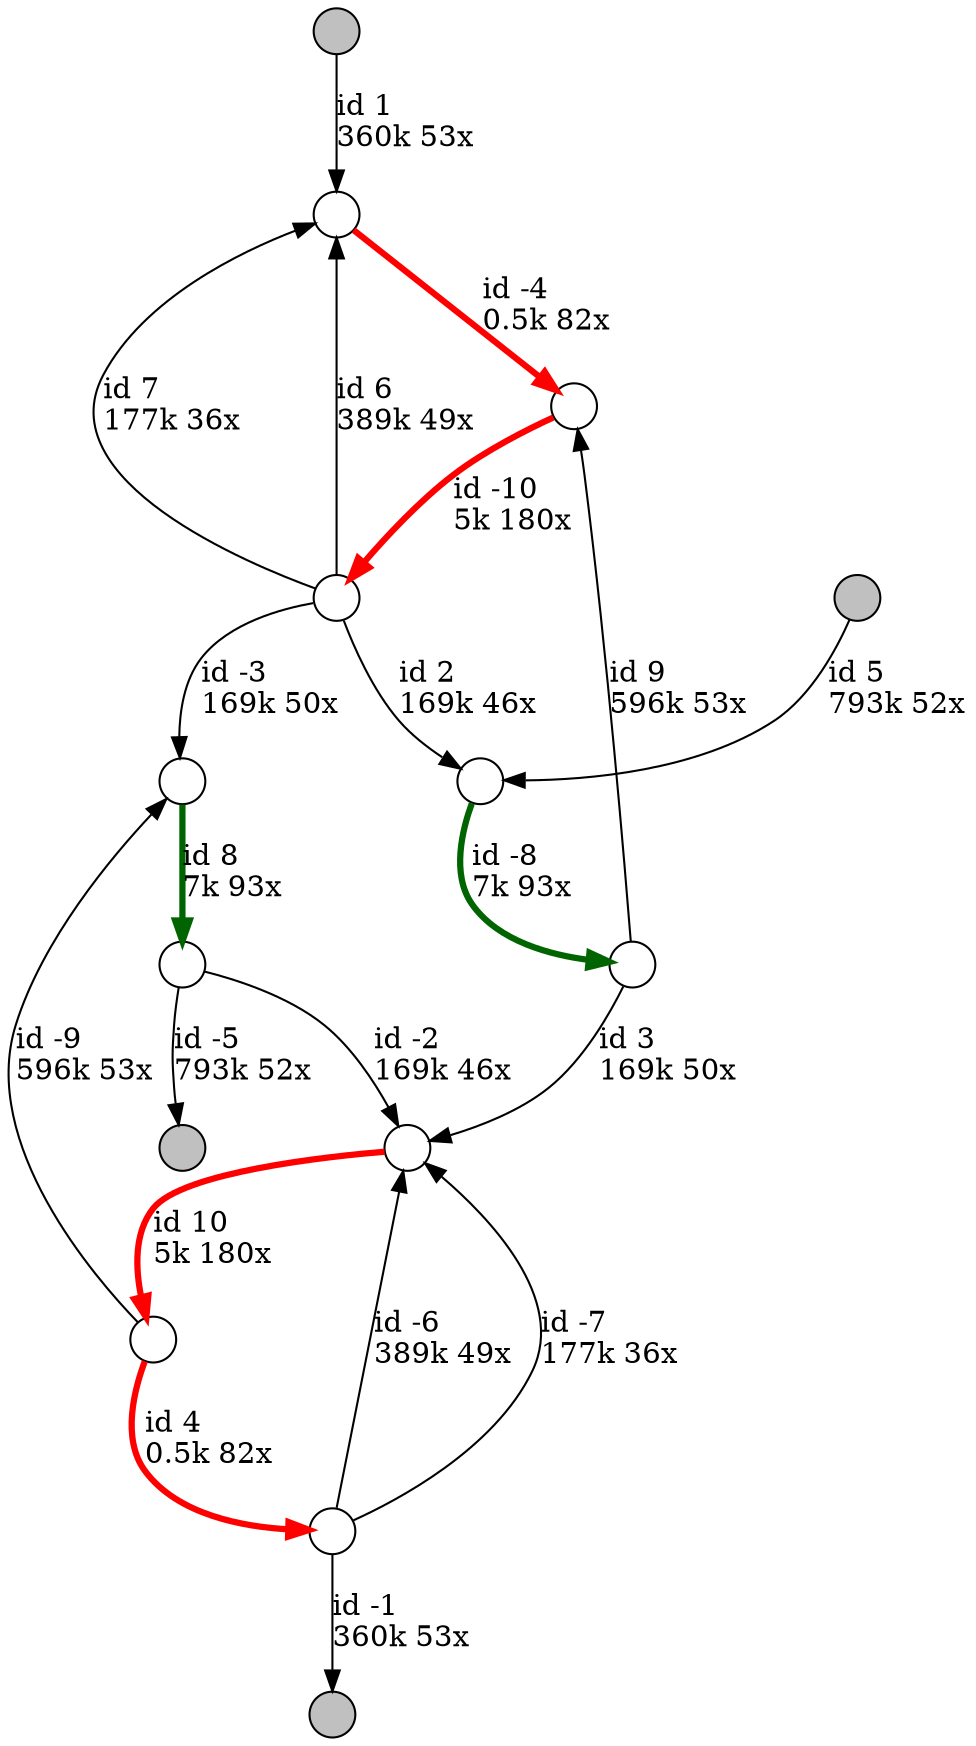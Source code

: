 digraph {
nodesep = 0.5;
node [shape = circle, label = "", height = 0.3];
"0" [style = "filled", fillcolor = "grey"];
"1" [style = "filled", fillcolor = "grey"];
"2" [style = "filled", fillcolor = "grey"];
"3" [style = "filled", fillcolor = "grey"];
"5" -> "4" [label = "id 10\l5k 180x", color = "red" , penwidth = 3] ;
"4" -> "6" [label = "id -9\l596k 53x", color = "black"] ;
"8" -> "7" [label = "id -8\l7k 93x", color = "darkgreen" , penwidth = 3] ;
"6" -> "9" [label = "id 8\l7k 93x", color = "darkgreen" , penwidth = 3] ;
"11" -> "10" [label = "id 7\l177k 36x", color = "black"] ;
"12" -> "5" [label = "id -6\l389k 49x", color = "black"] ;
"7" -> "13" [label = "id 9\l596k 53x", color = "black"] ;
"0" -> "10" [label = "id 1\l360k 53x", color = "black"] ;
"2" -> "8" [label = "id 5\l793k 52x", color = "black"] ;
"12" -> "1" [label = "id -1\l360k 53x", color = "black"] ;
"12" -> "5" [label = "id -7\l177k 36x", color = "black"] ;
"9" -> "3" [label = "id -5\l793k 52x", color = "black"] ;
"7" -> "5" [label = "id 3\l169k 50x", color = "black"] ;
"11" -> "6" [label = "id -3\l169k 50x", color = "black"] ;
"13" -> "11" [label = "id -10\l5k 180x", color = "red" , penwidth = 3] ;
"11" -> "10" [label = "id 6\l389k 49x", color = "black"] ;
"9" -> "5" [label = "id -2\l169k 46x", color = "black"] ;
"4" -> "12" [label = "id 4\l0.5k 82x", color = "red" , penwidth = 3] ;
"11" -> "8" [label = "id 2\l169k 46x", color = "black"] ;
"10" -> "13" [label = "id -4\l0.5k 82x", color = "red" , penwidth = 3] ;
}
